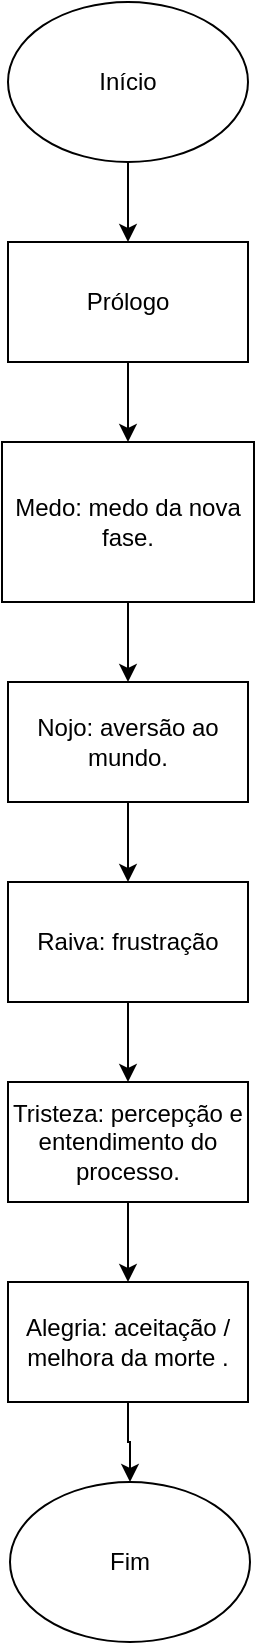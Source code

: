<mxfile version="24.2.3" type="github">
  <diagram name="Page-1" id="_39pjZdVJDSr7a0l1p2f">
    <mxGraphModel dx="1120" dy="477" grid="1" gridSize="10" guides="1" tooltips="1" connect="1" arrows="1" fold="1" page="1" pageScale="1" pageWidth="827" pageHeight="1169" math="0" shadow="0">
      <root>
        <mxCell id="0" />
        <mxCell id="1" parent="0" />
        <mxCell id="Uo10Osh_4zbd9FP0rsNF-9" style="edgeStyle=orthogonalEdgeStyle;rounded=0;orthogonalLoop=1;jettySize=auto;html=1;entryX=0.5;entryY=0;entryDx=0;entryDy=0;" parent="1" source="Uo10Osh_4zbd9FP0rsNF-1" target="Uo10Osh_4zbd9FP0rsNF-2" edge="1">
          <mxGeometry relative="1" as="geometry" />
        </mxCell>
        <mxCell id="Uo10Osh_4zbd9FP0rsNF-1" value="Início" style="ellipse;whiteSpace=wrap;html=1;" parent="1" vertex="1">
          <mxGeometry x="354" width="120" height="80" as="geometry" />
        </mxCell>
        <mxCell id="Uo10Osh_4zbd9FP0rsNF-10" style="edgeStyle=orthogonalEdgeStyle;rounded=0;orthogonalLoop=1;jettySize=auto;html=1;entryX=0.5;entryY=0;entryDx=0;entryDy=0;" parent="1" source="Uo10Osh_4zbd9FP0rsNF-2" target="Uo10Osh_4zbd9FP0rsNF-3" edge="1">
          <mxGeometry relative="1" as="geometry" />
        </mxCell>
        <mxCell id="Uo10Osh_4zbd9FP0rsNF-2" value="Prólogo" style="rounded=0;whiteSpace=wrap;html=1;" parent="1" vertex="1">
          <mxGeometry x="354" y="120" width="120" height="60" as="geometry" />
        </mxCell>
        <mxCell id="Uo10Osh_4zbd9FP0rsNF-11" style="edgeStyle=orthogonalEdgeStyle;rounded=0;orthogonalLoop=1;jettySize=auto;html=1;entryX=0.5;entryY=0;entryDx=0;entryDy=0;" parent="1" source="Uo10Osh_4zbd9FP0rsNF-3" target="Uo10Osh_4zbd9FP0rsNF-4" edge="1">
          <mxGeometry relative="1" as="geometry" />
        </mxCell>
        <mxCell id="Uo10Osh_4zbd9FP0rsNF-3" value="Medo: medo da nova fase." style="rounded=0;whiteSpace=wrap;html=1;" parent="1" vertex="1">
          <mxGeometry x="351" y="220" width="126" height="80" as="geometry" />
        </mxCell>
        <mxCell id="Uo10Osh_4zbd9FP0rsNF-12" style="edgeStyle=orthogonalEdgeStyle;rounded=0;orthogonalLoop=1;jettySize=auto;html=1;entryX=0.5;entryY=0;entryDx=0;entryDy=0;" parent="1" source="Uo10Osh_4zbd9FP0rsNF-4" target="Uo10Osh_4zbd9FP0rsNF-5" edge="1">
          <mxGeometry relative="1" as="geometry" />
        </mxCell>
        <mxCell id="Uo10Osh_4zbd9FP0rsNF-4" value="Nojo: aversão ao mundo." style="rounded=0;whiteSpace=wrap;html=1;" parent="1" vertex="1">
          <mxGeometry x="354" y="340" width="120" height="60" as="geometry" />
        </mxCell>
        <mxCell id="Uo10Osh_4zbd9FP0rsNF-13" style="edgeStyle=orthogonalEdgeStyle;rounded=0;orthogonalLoop=1;jettySize=auto;html=1;entryX=0.5;entryY=0;entryDx=0;entryDy=0;" parent="1" source="Uo10Osh_4zbd9FP0rsNF-5" target="Uo10Osh_4zbd9FP0rsNF-6" edge="1">
          <mxGeometry relative="1" as="geometry" />
        </mxCell>
        <mxCell id="Uo10Osh_4zbd9FP0rsNF-5" value="Raiva: frustração" style="rounded=0;whiteSpace=wrap;html=1;" parent="1" vertex="1">
          <mxGeometry x="354" y="440" width="120" height="60" as="geometry" />
        </mxCell>
        <mxCell id="Uo10Osh_4zbd9FP0rsNF-14" style="edgeStyle=orthogonalEdgeStyle;rounded=0;orthogonalLoop=1;jettySize=auto;html=1;entryX=0.5;entryY=0;entryDx=0;entryDy=0;" parent="1" source="Uo10Osh_4zbd9FP0rsNF-6" target="Uo10Osh_4zbd9FP0rsNF-7" edge="1">
          <mxGeometry relative="1" as="geometry" />
        </mxCell>
        <mxCell id="Uo10Osh_4zbd9FP0rsNF-6" value="Tristeza: percepção e entendimento do processo." style="rounded=0;whiteSpace=wrap;html=1;" parent="1" vertex="1">
          <mxGeometry x="354" y="540" width="120" height="60" as="geometry" />
        </mxCell>
        <mxCell id="Uo10Osh_4zbd9FP0rsNF-15" style="edgeStyle=orthogonalEdgeStyle;rounded=0;orthogonalLoop=1;jettySize=auto;html=1;entryX=0.5;entryY=0;entryDx=0;entryDy=0;" parent="1" source="Uo10Osh_4zbd9FP0rsNF-7" target="Uo10Osh_4zbd9FP0rsNF-8" edge="1">
          <mxGeometry relative="1" as="geometry" />
        </mxCell>
        <mxCell id="Uo10Osh_4zbd9FP0rsNF-7" value="Alegria: aceitação / melhora da morte ." style="rounded=0;whiteSpace=wrap;html=1;" parent="1" vertex="1">
          <mxGeometry x="354" y="640" width="120" height="60" as="geometry" />
        </mxCell>
        <mxCell id="Uo10Osh_4zbd9FP0rsNF-8" value="Fim" style="ellipse;whiteSpace=wrap;html=1;" parent="1" vertex="1">
          <mxGeometry x="355" y="740" width="120" height="80" as="geometry" />
        </mxCell>
      </root>
    </mxGraphModel>
  </diagram>
</mxfile>
